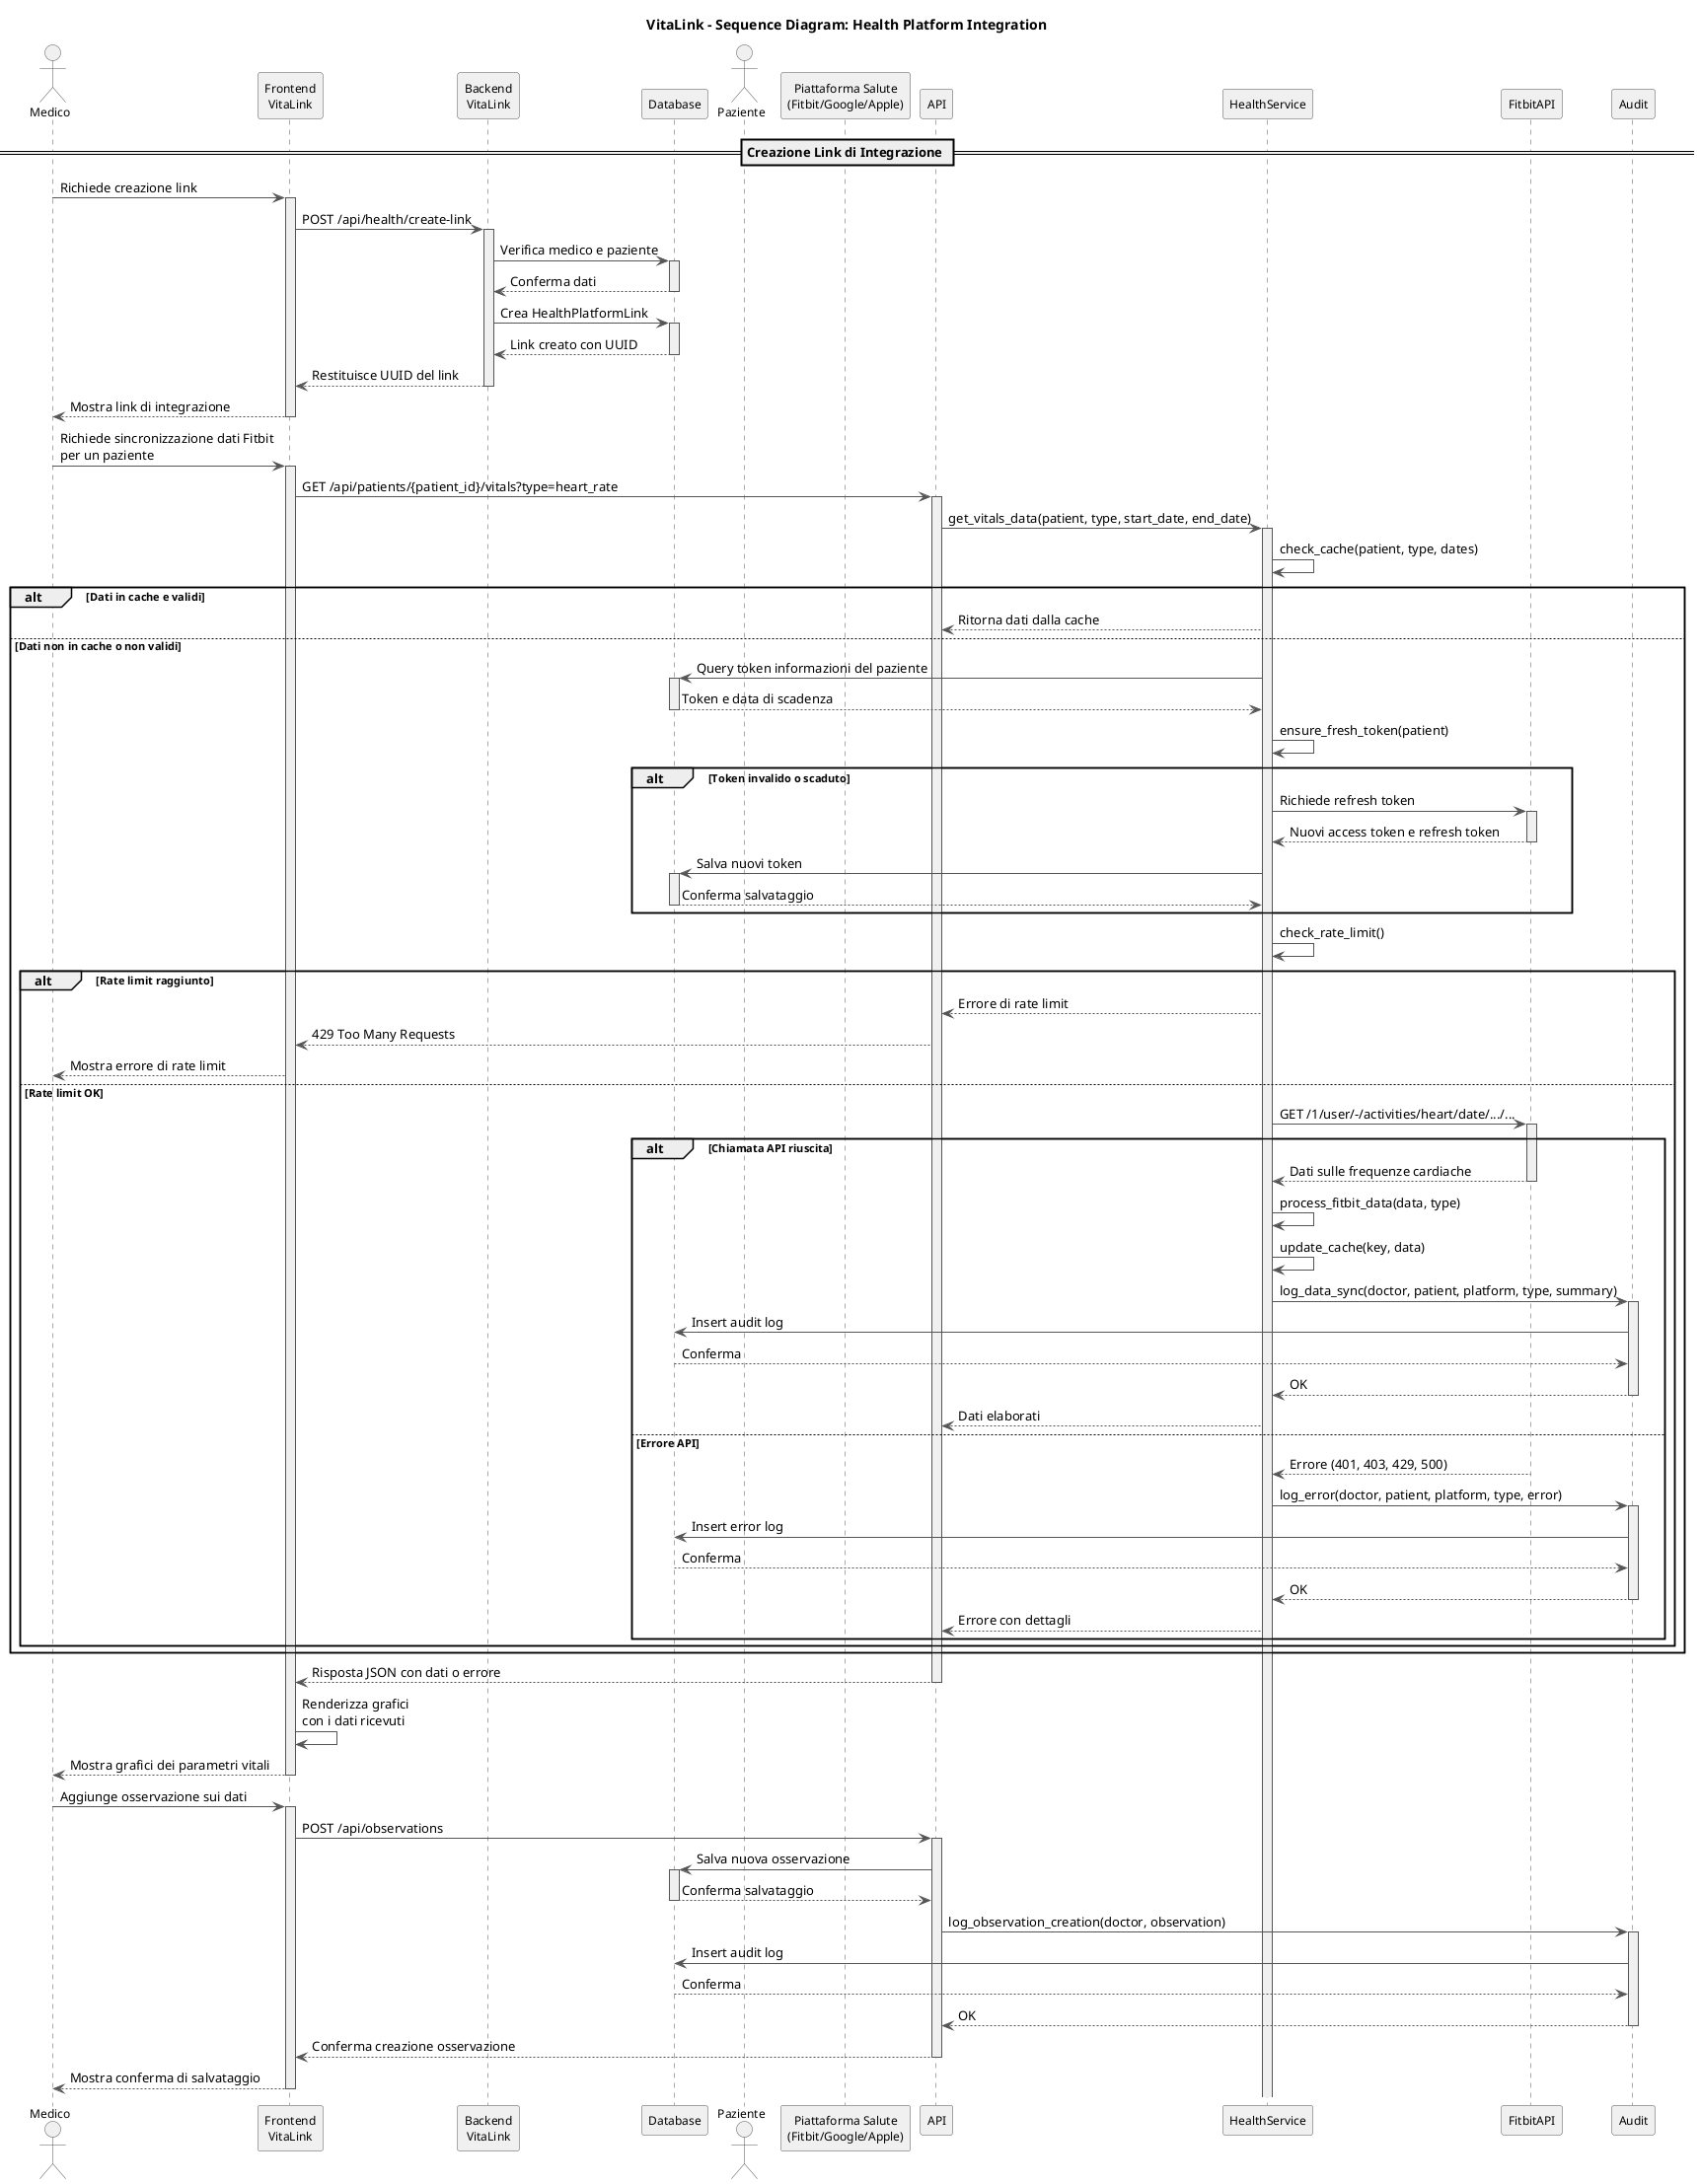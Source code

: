 @startuml VitaLink - Sequence Diagram

' Stile e configurazione
skinparam sequence {
    ArrowColor #555555
    ActorBorderColor #555555
    LifeLineBorderColor #555555
    LifeLineBackgroundColor #f0f0f0
    
    ParticipantBorderColor #555555
    ParticipantBackgroundColor #f0f0f0
    ParticipantFontSize 12
    
    ActorBackgroundColor #f0f0f0
    ActorFontSize 12
}

title VitaLink - Sequence Diagram: Health Platform Integration

actor "Medico" as Doctor
participant "Frontend\nVitaLink" as Frontend
participant "Backend\nVitaLink" as Backend
participant "Database" as DB
actor "Paziente" as Patient 
participant "Piattaforma Salute\n(Fitbit/Google/Apple)" as HealthPlatform

== Creazione Link di Integrazione ==

Doctor -> Frontend : Richiede creazione link
activate Frontend
Frontend -> Backend : POST /api/health/create-link
activate Backend
Backend -> DB : Verifica medico e paziente
activate DB
DB --> Backend : Conferma dati
deactivate DB
Backend -> DB : Crea HealthPlatformLink
activate DB
DB --> Backend : Link creato con UUID
deactivate DB
Backend --> Frontend : Restituisce UUID del link
deactivate Backend
Frontend --> Doctor : Mostra link di integrazione
deactivate Frontend

' Flusso principale
Doctor -> Frontend: Richiede sincronizzazione dati Fitbit\nper un paziente
activate Frontend

Frontend -> API: GET /api/patients/{patient_id}/vitals?type=heart_rate
activate API

API -> HealthService: get_vitals_data(patient, type, start_date, end_date)
activate HealthService

' Controllo cache
HealthService -> HealthService: check_cache(patient, type, dates)
alt Dati in cache e validi
    HealthService --> API: Ritorna dati dalla cache
else Dati non in cache o non validi

    ' Controllo token
    HealthService -> DB: Query token informazioni del paziente
    activate DB
    DB --> HealthService: Token e data di scadenza
    deactivate DB
    
    HealthService -> HealthService: ensure_fresh_token(patient)
    
    alt Token invalido o scaduto
        HealthService -> FitbitAPI: Richiede refresh token
        activate FitbitAPI
        FitbitAPI --> HealthService: Nuovi access token e refresh token
        deactivate FitbitAPI
        
        HealthService -> DB: Salva nuovi token
        activate DB
        DB --> HealthService: Conferma salvataggio
        deactivate DB
    end
    
    ' Controllo rate limit
    HealthService -> HealthService: check_rate_limit()
    
    alt Rate limit raggiunto
        HealthService --> API: Errore di rate limit
        API --> Frontend: 429 Too Many Requests
        Frontend --> Doctor: Mostra errore di rate limit
    else Rate limit OK
    
        ' Chiamata a Fitbit API
        HealthService -> FitbitAPI: GET /1/user/-/activities/heart/date/.../...
        activate FitbitAPI
        
        alt Chiamata API riuscita
            FitbitAPI --> HealthService: Dati sulle frequenze cardiache
            deactivate FitbitAPI
            
            ' Elaborazione dati
            HealthService -> HealthService: process_fitbit_data(data, type)
            
            ' Aggiornamento cache
            HealthService -> HealthService: update_cache(key, data)
            
            ' Logging
            HealthService -> Audit: log_data_sync(doctor, patient, platform, type, summary)
            activate Audit
            Audit -> DB: Insert audit log
            DB --> Audit: Conferma
            Audit --> HealthService: OK
            deactivate Audit
            
            ' Risposta
            HealthService --> API: Dati elaborati
            
        else Errore API
            FitbitAPI --> HealthService: Errore (401, 403, 429, 500)
            deactivate FitbitAPI
            
            HealthService -> Audit: log_error(doctor, patient, platform, type, error)
            activate Audit
            Audit -> DB: Insert error log
            DB --> Audit: Conferma
            Audit --> HealthService: OK
            deactivate Audit
            
            HealthService --> API: Errore con dettagli
        end
    
    end

end

API --> Frontend: Risposta JSON con dati o errore
deactivate API

Frontend -> Frontend: Renderizza grafici\ncon i dati ricevuti
Frontend --> Doctor: Mostra grafici dei parametri vitali
deactivate Frontend

' Interazione con i dati
Doctor -> Frontend: Aggiunge osservazione sui dati
activate Frontend

Frontend -> API: POST /api/observations
activate API

API -> DB: Salva nuova osservazione
activate DB
DB --> API: Conferma salvataggio
deactivate DB

API -> Audit: log_observation_creation(doctor, observation)
activate Audit
Audit -> DB: Insert audit log
DB --> Audit: Conferma
Audit --> API: OK
deactivate Audit

API --> Frontend: Conferma creazione osservazione
deactivate API

Frontend --> Doctor: Mostra conferma di salvataggio
deactivate Frontend

@enduml
